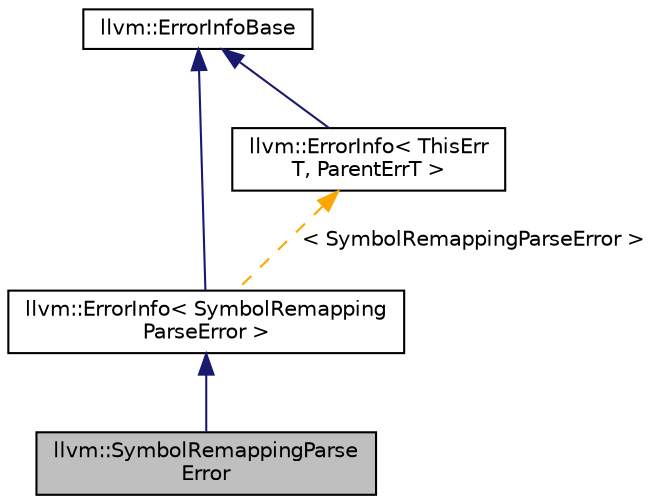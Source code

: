 digraph "llvm::SymbolRemappingParseError"
{
 // LATEX_PDF_SIZE
  bgcolor="transparent";
  edge [fontname="Helvetica",fontsize="10",labelfontname="Helvetica",labelfontsize="10"];
  node [fontname="Helvetica",fontsize="10",shape=record];
  Node1 [label="llvm::SymbolRemappingParse\lError",height=0.2,width=0.4,color="black", fillcolor="grey75", style="filled", fontcolor="black",tooltip=" "];
  Node2 -> Node1 [dir="back",color="midnightblue",fontsize="10",style="solid",fontname="Helvetica"];
  Node2 [label="llvm::ErrorInfo\< SymbolRemapping\lParseError \>",height=0.2,width=0.4,color="black",URL="$classllvm_1_1ErrorInfo.html",tooltip=" "];
  Node3 -> Node2 [dir="back",color="midnightblue",fontsize="10",style="solid",fontname="Helvetica"];
  Node3 [label="llvm::ErrorInfoBase",height=0.2,width=0.4,color="black",URL="$classllvm_1_1ErrorInfoBase.html",tooltip="Base class for error info classes."];
  Node4 -> Node2 [dir="back",color="orange",fontsize="10",style="dashed",label=" \< SymbolRemappingParseError \>" ,fontname="Helvetica"];
  Node4 [label="llvm::ErrorInfo\< ThisErr\lT, ParentErrT \>",height=0.2,width=0.4,color="black",URL="$classllvm_1_1ErrorInfo.html",tooltip="Base class for user error types."];
  Node3 -> Node4 [dir="back",color="midnightblue",fontsize="10",style="solid",fontname="Helvetica"];
}
